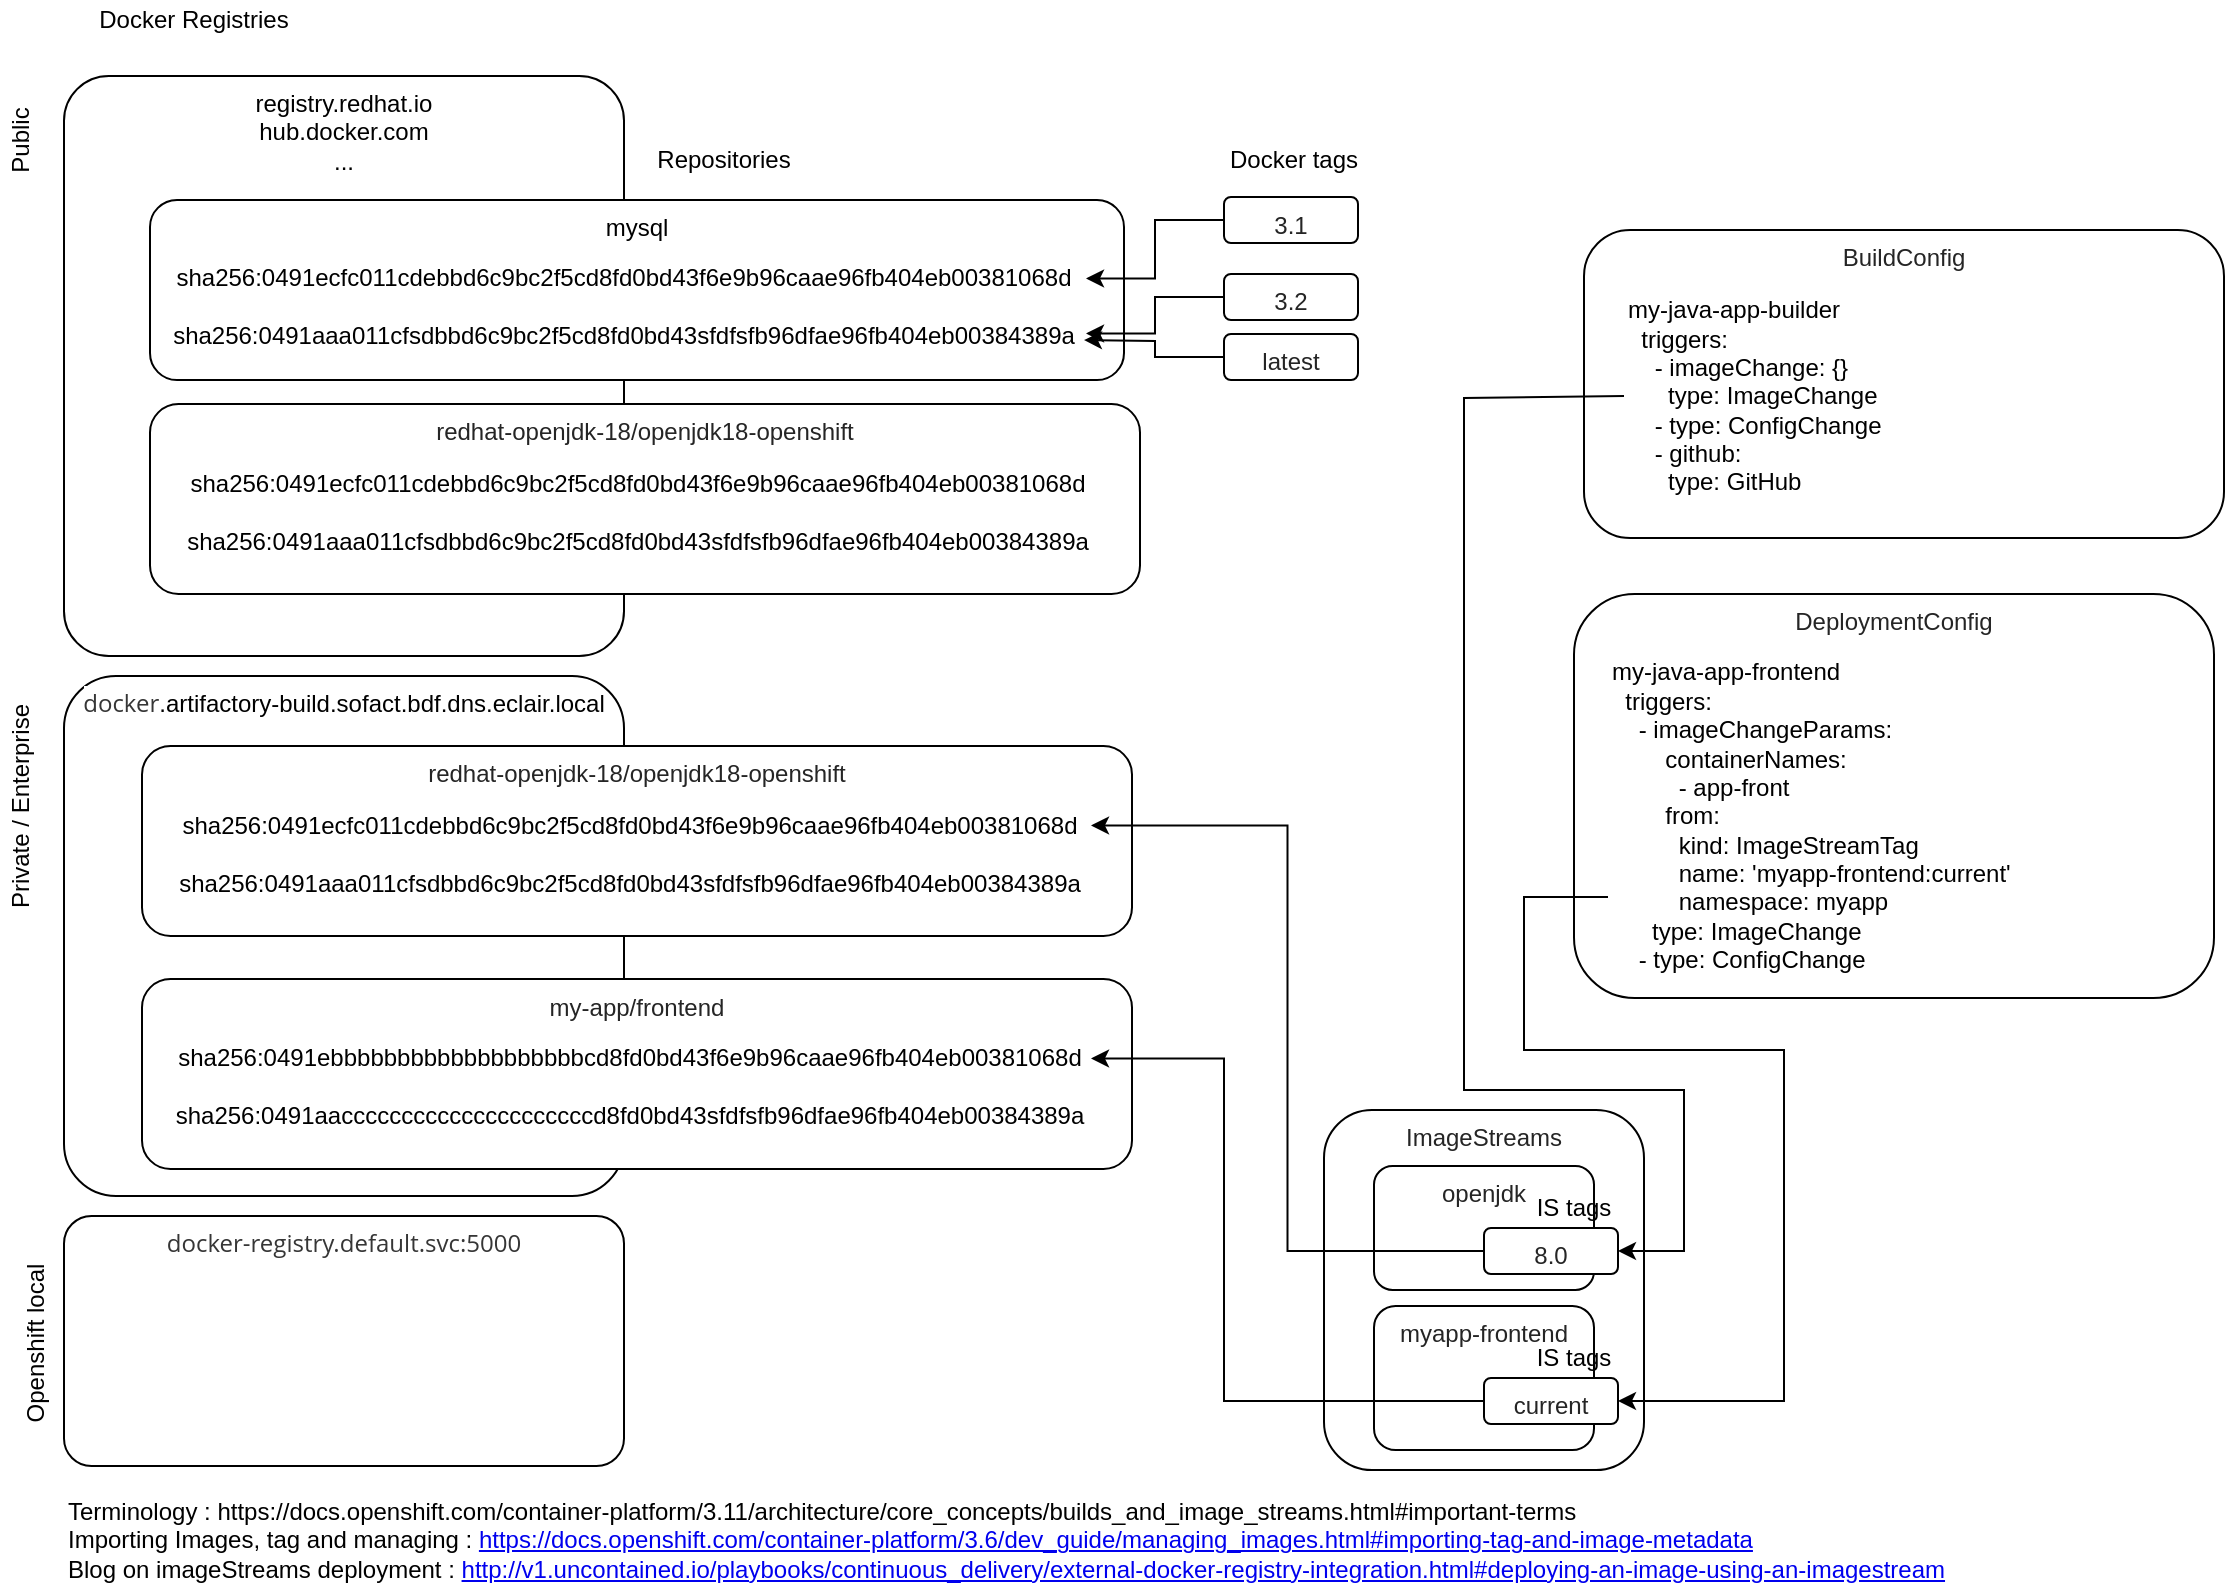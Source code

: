 <mxfile version="12.2.8" type="github" pages="1">
  <diagram id="a8CwkPIcEuNQbc7R8hkZ" name="Page-1">
    <mxGraphModel dx="1557" dy="945" grid="1" gridSize="10" guides="1" tooltips="1" connect="1" arrows="1" fold="1" page="1" pageScale="1" pageWidth="1169" pageHeight="827" math="0" shadow="0">
      <root>
        <mxCell id="0"/>
        <mxCell id="1" parent="0"/>
        <mxCell id="OPVTETl_E9zXA-LBTriH-1" value="Docker Registries" style="text;html=1;strokeColor=none;fillColor=none;align=center;verticalAlign=middle;whiteSpace=wrap;rounded=0;" parent="1" vertex="1">
          <mxGeometry x="40" y="15" width="130" height="20" as="geometry"/>
        </mxCell>
        <mxCell id="OPVTETl_E9zXA-LBTriH-2" value="registry.redhat.io&lt;br&gt;hub.docker.com&lt;br&gt;..." style="rounded=1;whiteSpace=wrap;html=1;verticalAlign=top;arcSize=8;" parent="1" vertex="1">
          <mxGeometry x="40" y="53" width="280" height="290" as="geometry"/>
        </mxCell>
        <mxCell id="OPVTETl_E9zXA-LBTriH-3" value="mysql" style="rounded=1;whiteSpace=wrap;html=1;verticalAlign=top;" parent="1" vertex="1">
          <mxGeometry x="83" y="115" width="487" height="90" as="geometry"/>
        </mxCell>
        <mxCell id="OPVTETl_E9zXA-LBTriH-4" value="Repositories" style="text;html=1;strokeColor=none;fillColor=none;align=center;verticalAlign=middle;whiteSpace=wrap;rounded=0;" parent="1" vertex="1">
          <mxGeometry x="350" y="85" width="40" height="20" as="geometry"/>
        </mxCell>
        <mxCell id="OPVTETl_E9zXA-LBTriH-5" value="&lt;span style=&quot;color: rgb(37 , 37 , 37) ; font-family: &amp;#34;red hat text&amp;#34; , &amp;#34;overpass&amp;#34; , &amp;#34;helvetica&amp;#34; , sans-serif ; text-align: left ; background-color: rgb(255 , 255 , 255)&quot;&gt;&lt;font style=&quot;font-size: 12px&quot;&gt;redhat-openjdk-18/openjdk18-openshift&lt;/font&gt;&lt;/span&gt;" style="rounded=1;whiteSpace=wrap;html=1;verticalAlign=top;" parent="1" vertex="1">
          <mxGeometry x="83" y="217" width="495" height="95" as="geometry"/>
        </mxCell>
        <mxCell id="OPVTETl_E9zXA-LBTriH-6" value="&lt;span style=&quot;color: rgb(54 , 54 , 54) ; font-family: &amp;#34;open sans&amp;#34; , &amp;#34;helvetica&amp;#34; , &amp;#34;arial&amp;#34; , sans-serif ; background-color: rgb(255 , 255 , 255)&quot;&gt;docker-registry.default.svc:5000&lt;/span&gt;" style="rounded=1;whiteSpace=wrap;html=1;verticalAlign=top;arcSize=11;" parent="1" vertex="1">
          <mxGeometry x="40" y="623" width="280" height="125" as="geometry"/>
        </mxCell>
        <mxCell id="OPVTETl_E9zXA-LBTriH-8" value="sha256:0491ecfc011cdebbd6c9bc2f5cd8fd0bd43f6e9b96caae96fb404eb00381068d&lt;br&gt;&lt;br&gt;sha256:0491aaa011cfsdbbd6c9bc2f5cd8fd0bd43sfdfsfb96dfae96fb404eb00384389a" style="text;html=1;strokeColor=none;fillColor=none;align=center;verticalAlign=middle;whiteSpace=wrap;rounded=0;" parent="1" vertex="1">
          <mxGeometry x="89" y="140.5" width="462" height="55" as="geometry"/>
        </mxCell>
        <mxCell id="OPVTETl_E9zXA-LBTriH-9" value="Docker tags" style="text;html=1;strokeColor=none;fillColor=none;align=center;verticalAlign=middle;whiteSpace=wrap;rounded=0;" parent="1" vertex="1">
          <mxGeometry x="620" y="85" width="70" height="20" as="geometry"/>
        </mxCell>
        <mxCell id="OPVTETl_E9zXA-LBTriH-18" style="edgeStyle=orthogonalEdgeStyle;rounded=0;orthogonalLoop=1;jettySize=auto;html=1;exitX=0;exitY=0.5;exitDx=0;exitDy=0;entryX=1;entryY=0.75;entryDx=0;entryDy=0;" parent="1" source="OPVTETl_E9zXA-LBTriH-11" target="OPVTETl_E9zXA-LBTriH-8" edge="1">
          <mxGeometry relative="1" as="geometry"/>
        </mxCell>
        <mxCell id="OPVTETl_E9zXA-LBTriH-11" value="&lt;span style=&quot;color: rgb(37 , 37 , 37) ; font-family: &amp;#34;red hat text&amp;#34; , &amp;#34;overpass&amp;#34; , &amp;#34;helvetica&amp;#34; , sans-serif ; text-align: left ; background-color: rgb(255 , 255 , 255)&quot;&gt;&lt;font style=&quot;font-size: 12px&quot;&gt;3.2&lt;/font&gt;&lt;/span&gt;" style="rounded=1;whiteSpace=wrap;html=1;verticalAlign=top;" parent="1" vertex="1">
          <mxGeometry x="620" y="152" width="67" height="23" as="geometry"/>
        </mxCell>
        <mxCell id="OPVTETl_E9zXA-LBTriH-19" style="edgeStyle=orthogonalEdgeStyle;rounded=0;orthogonalLoop=1;jettySize=auto;html=1;exitX=0;exitY=0.5;exitDx=0;exitDy=0;" parent="1" source="OPVTETl_E9zXA-LBTriH-12" edge="1">
          <mxGeometry relative="1" as="geometry">
            <mxPoint x="550" y="185" as="targetPoint"/>
          </mxGeometry>
        </mxCell>
        <mxCell id="OPVTETl_E9zXA-LBTriH-12" value="&lt;span style=&quot;color: rgb(37 , 37 , 37) ; font-family: &amp;#34;red hat text&amp;#34; , &amp;#34;overpass&amp;#34; , &amp;#34;helvetica&amp;#34; , sans-serif ; text-align: left ; background-color: rgb(255 , 255 , 255)&quot;&gt;&lt;font style=&quot;font-size: 12px&quot;&gt;latest&lt;/font&gt;&lt;/span&gt;" style="rounded=1;whiteSpace=wrap;html=1;verticalAlign=top;" parent="1" vertex="1">
          <mxGeometry x="620" y="182" width="67" height="23" as="geometry"/>
        </mxCell>
        <mxCell id="OPVTETl_E9zXA-LBTriH-16" style="edgeStyle=orthogonalEdgeStyle;rounded=0;orthogonalLoop=1;jettySize=auto;html=1;exitX=0;exitY=0.5;exitDx=0;exitDy=0;entryX=1;entryY=0.25;entryDx=0;entryDy=0;" parent="1" source="OPVTETl_E9zXA-LBTriH-13" target="OPVTETl_E9zXA-LBTriH-8" edge="1">
          <mxGeometry relative="1" as="geometry"/>
        </mxCell>
        <mxCell id="OPVTETl_E9zXA-LBTriH-13" value="&lt;span style=&quot;color: rgb(37 , 37 , 37) ; font-family: &amp;#34;red hat text&amp;#34; , &amp;#34;overpass&amp;#34; , &amp;#34;helvetica&amp;#34; , sans-serif ; text-align: left ; background-color: rgb(255 , 255 , 255)&quot;&gt;&lt;font style=&quot;font-size: 12px&quot;&gt;3.1&lt;/font&gt;&lt;/span&gt;" style="rounded=1;whiteSpace=wrap;html=1;verticalAlign=top;" parent="1" vertex="1">
          <mxGeometry x="620" y="113.5" width="67" height="23" as="geometry"/>
        </mxCell>
        <mxCell id="OPVTETl_E9zXA-LBTriH-20" value="sha256:0491ecfc011cdebbd6c9bc2f5cd8fd0bd43f6e9b96caae96fb404eb00381068d&lt;br&gt;&lt;br&gt;sha256:0491aaa011cfsdbbd6c9bc2f5cd8fd0bd43sfdfsfb96dfae96fb404eb00384389a" style="text;html=1;strokeColor=none;fillColor=none;align=center;verticalAlign=middle;whiteSpace=wrap;rounded=0;" parent="1" vertex="1">
          <mxGeometry x="95.5" y="243" width="462" height="55" as="geometry"/>
        </mxCell>
        <mxCell id="OPVTETl_E9zXA-LBTriH-23" value="Terminology :&amp;nbsp;https://docs.openshift.com/container-platform/3.11/architecture/core_concepts/builds_and_image_streams.html#important-terms&lt;br&gt;Importing Images, tag and managing :&amp;nbsp;&lt;a href=&quot;https://docs.openshift.com/container-platform/3.6/dev_guide/managing_images.html#importing-tag-and-image-metadata&quot;&gt;https://docs.openshift.com/container-platform/3.6/dev_guide/managing_images.html#importing-tag-and-image-metadata&lt;/a&gt;&lt;br&gt;Blog on imageStreams deployment :&amp;nbsp;&lt;a href=&quot;http://v1.uncontained.io/playbooks/continuous_delivery/external-docker-registry-integration.html#deploying-an-image-using-an-imagestream&quot;&gt;http://v1.uncontained.io/playbooks/continuous_delivery/external-docker-registry-integration.html#deploying-an-image-using-an-imagestream&lt;/a&gt;" style="text;html=1;strokeColor=none;fillColor=none;align=left;verticalAlign=middle;whiteSpace=wrap;rounded=0;" parent="1" vertex="1">
          <mxGeometry x="40" y="760" width="970" height="50" as="geometry"/>
        </mxCell>
        <mxCell id="jOVMpsddEvDCXo4RuR2k-1" value="&lt;span style=&quot;color: rgb(54 , 54 , 54) ; font-family: &amp;#34;open sans&amp;#34; , &amp;#34;helvetica&amp;#34; , &amp;#34;arial&amp;#34; , sans-serif ; background-color: rgb(255 , 255 , 255)&quot;&gt;docker&lt;/span&gt;.artifactory-build.sofact.bdf.dns.eclair.local" style="rounded=1;whiteSpace=wrap;html=1;verticalAlign=top;arcSize=10;" vertex="1" parent="1">
          <mxGeometry x="40" y="353" width="280" height="260" as="geometry"/>
        </mxCell>
        <mxCell id="jOVMpsddEvDCXo4RuR2k-2" value="Public" style="text;html=1;strokeColor=none;fillColor=none;align=center;verticalAlign=middle;whiteSpace=wrap;rounded=0;rotation=-90;" vertex="1" parent="1">
          <mxGeometry x="-10" y="75" width="57" height="20" as="geometry"/>
        </mxCell>
        <mxCell id="jOVMpsddEvDCXo4RuR2k-3" value="Private / Enterprise" style="text;html=1;strokeColor=none;fillColor=none;align=center;verticalAlign=middle;whiteSpace=wrap;rounded=0;rotation=-90;" vertex="1" parent="1">
          <mxGeometry x="-45" y="408" width="127" height="20" as="geometry"/>
        </mxCell>
        <mxCell id="jOVMpsddEvDCXo4RuR2k-4" value="Openshift local" style="text;html=1;strokeColor=none;fillColor=none;align=center;verticalAlign=middle;whiteSpace=wrap;rounded=0;rotation=-90;" vertex="1" parent="1">
          <mxGeometry x="-38" y="676.5" width="127" height="20" as="geometry"/>
        </mxCell>
        <mxCell id="jOVMpsddEvDCXo4RuR2k-7" value="&lt;span style=&quot;color: rgb(37 , 37 , 37) ; font-family: &amp;#34;red hat text&amp;#34; , &amp;#34;overpass&amp;#34; , &amp;#34;helvetica&amp;#34; , sans-serif ; text-align: left ; background-color: rgb(255 , 255 , 255)&quot;&gt;&lt;font style=&quot;font-size: 12px&quot;&gt;redhat-openjdk-18/openjdk18-openshift&lt;/font&gt;&lt;/span&gt;" style="rounded=1;whiteSpace=wrap;html=1;verticalAlign=top;" vertex="1" parent="1">
          <mxGeometry x="79" y="388" width="495" height="95" as="geometry"/>
        </mxCell>
        <mxCell id="jOVMpsddEvDCXo4RuR2k-8" value="sha256:0491ecfc011cdebbd6c9bc2f5cd8fd0bd43f6e9b96caae96fb404eb00381068d&lt;br&gt;&lt;br&gt;sha256:0491aaa011cfsdbbd6c9bc2f5cd8fd0bd43sfdfsfb96dfae96fb404eb00384389a" style="text;html=1;strokeColor=none;fillColor=none;align=center;verticalAlign=middle;whiteSpace=wrap;rounded=0;" vertex="1" parent="1">
          <mxGeometry x="91.5" y="414" width="462" height="55" as="geometry"/>
        </mxCell>
        <mxCell id="jOVMpsddEvDCXo4RuR2k-9" value="&lt;span style=&quot;color: rgb(37 , 37 , 37) ; font-family: &amp;#34;red hat text&amp;#34; , &amp;#34;overpass&amp;#34; , &amp;#34;helvetica&amp;#34; , sans-serif ; text-align: left ; background-color: rgb(255 , 255 , 255)&quot;&gt;&lt;font style=&quot;font-size: 12px&quot;&gt;my-app/frontend&lt;/font&gt;&lt;/span&gt;" style="rounded=1;whiteSpace=wrap;html=1;verticalAlign=top;" vertex="1" parent="1">
          <mxGeometry x="79" y="504.5" width="495" height="95" as="geometry"/>
        </mxCell>
        <mxCell id="jOVMpsddEvDCXo4RuR2k-10" value="sha256:0491ebbbbbbbbbbbbbbbbbbbcd8fd0bd43f6e9b96caae96fb404eb00381068d&lt;br&gt;&lt;br&gt;sha256:0491aacccccccccccccccccccccd8fd0bd43sfdfsfb96dfae96fb404eb00384389a" style="text;html=1;strokeColor=none;fillColor=none;align=center;verticalAlign=middle;whiteSpace=wrap;rounded=0;" vertex="1" parent="1">
          <mxGeometry x="91.5" y="530.5" width="462" height="55" as="geometry"/>
        </mxCell>
        <mxCell id="jOVMpsddEvDCXo4RuR2k-21" value="&lt;span style=&quot;color: rgb(37 , 37 , 37) ; font-family: &amp;#34;red hat text&amp;#34; , &amp;#34;overpass&amp;#34; , &amp;#34;helvetica&amp;#34; , sans-serif ; text-align: left ; background-color: rgb(255 , 255 , 255)&quot;&gt;&lt;font style=&quot;font-size: 12px&quot;&gt;ImageStreams&lt;/font&gt;&lt;/span&gt;" style="rounded=1;whiteSpace=wrap;html=1;verticalAlign=top;" vertex="1" parent="1">
          <mxGeometry x="670" y="570" width="160" height="180" as="geometry"/>
        </mxCell>
        <mxCell id="jOVMpsddEvDCXo4RuR2k-25" value="&lt;span style=&quot;color: rgb(37 , 37 , 37) ; font-family: &amp;#34;red hat text&amp;#34; , &amp;#34;overpass&amp;#34; , &amp;#34;helvetica&amp;#34; , sans-serif ; text-align: left ; background-color: rgb(255 , 255 , 255)&quot;&gt;&lt;font style=&quot;font-size: 12px&quot;&gt;openjdk&lt;/font&gt;&lt;/span&gt;" style="rounded=1;whiteSpace=wrap;html=1;verticalAlign=top;" vertex="1" parent="1">
          <mxGeometry x="695" y="598" width="110" height="62" as="geometry"/>
        </mxCell>
        <mxCell id="jOVMpsddEvDCXo4RuR2k-26" value="&lt;span style=&quot;color: rgb(37 , 37 , 37) ; font-family: &amp;#34;red hat text&amp;#34; , &amp;#34;overpass&amp;#34; , &amp;#34;helvetica&amp;#34; , sans-serif ; text-align: left ; background-color: rgb(255 , 255 , 255)&quot;&gt;&lt;font style=&quot;font-size: 12px&quot;&gt;myapp-frontend&lt;/font&gt;&lt;/span&gt;" style="rounded=1;whiteSpace=wrap;html=1;verticalAlign=top;" vertex="1" parent="1">
          <mxGeometry x="695" y="668" width="110" height="72" as="geometry"/>
        </mxCell>
        <mxCell id="jOVMpsddEvDCXo4RuR2k-31" style="edgeStyle=orthogonalEdgeStyle;rounded=0;orthogonalLoop=1;jettySize=auto;html=1;exitX=0;exitY=0.5;exitDx=0;exitDy=0;entryX=1;entryY=0.25;entryDx=0;entryDy=0;" edge="1" parent="1" source="jOVMpsddEvDCXo4RuR2k-27" target="jOVMpsddEvDCXo4RuR2k-8">
          <mxGeometry relative="1" as="geometry"/>
        </mxCell>
        <mxCell id="jOVMpsddEvDCXo4RuR2k-27" value="&lt;span style=&quot;color: rgb(37 , 37 , 37) ; font-family: &amp;#34;red hat text&amp;#34; , &amp;#34;overpass&amp;#34; , &amp;#34;helvetica&amp;#34; , sans-serif ; text-align: left ; background-color: rgb(255 , 255 , 255)&quot;&gt;&lt;font style=&quot;font-size: 12px&quot;&gt;8.0&lt;/font&gt;&lt;/span&gt;" style="rounded=1;whiteSpace=wrap;html=1;verticalAlign=top;" vertex="1" parent="1">
          <mxGeometry x="750" y="629" width="67" height="23" as="geometry"/>
        </mxCell>
        <mxCell id="jOVMpsddEvDCXo4RuR2k-28" value="IS tags" style="text;html=1;strokeColor=none;fillColor=none;align=center;verticalAlign=middle;whiteSpace=wrap;rounded=0;" vertex="1" parent="1">
          <mxGeometry x="760" y="609" width="70" height="20" as="geometry"/>
        </mxCell>
        <mxCell id="jOVMpsddEvDCXo4RuR2k-32" style="edgeStyle=orthogonalEdgeStyle;rounded=0;orthogonalLoop=1;jettySize=auto;html=1;exitX=0;exitY=0.5;exitDx=0;exitDy=0;entryX=1;entryY=0.25;entryDx=0;entryDy=0;" edge="1" parent="1" source="jOVMpsddEvDCXo4RuR2k-29" target="jOVMpsddEvDCXo4RuR2k-10">
          <mxGeometry relative="1" as="geometry">
            <Array as="points">
              <mxPoint x="620" y="715"/>
              <mxPoint x="620" y="544"/>
            </Array>
          </mxGeometry>
        </mxCell>
        <mxCell id="jOVMpsddEvDCXo4RuR2k-29" value="&lt;div style=&quot;text-align: left&quot;&gt;&lt;font color=&quot;#252525&quot; face=&quot;red hat text, overpass, helvetica, sans-serif&quot;&gt;&lt;span style=&quot;background-color: rgb(255 , 255 , 255)&quot;&gt;current&lt;/span&gt;&lt;/font&gt;&lt;/div&gt;" style="rounded=1;whiteSpace=wrap;html=1;verticalAlign=top;" vertex="1" parent="1">
          <mxGeometry x="750" y="704" width="67" height="23" as="geometry"/>
        </mxCell>
        <mxCell id="jOVMpsddEvDCXo4RuR2k-30" value="IS tags" style="text;html=1;strokeColor=none;fillColor=none;align=center;verticalAlign=middle;whiteSpace=wrap;rounded=0;" vertex="1" parent="1">
          <mxGeometry x="760" y="684" width="70" height="20" as="geometry"/>
        </mxCell>
        <mxCell id="jOVMpsddEvDCXo4RuR2k-33" value="" style="group" vertex="1" connectable="0" parent="1">
          <mxGeometry x="800" y="130" width="320" height="154" as="geometry"/>
        </mxCell>
        <mxCell id="OPVTETl_E9zXA-LBTriH-22" value="&lt;span style=&quot;color: rgb(37 , 37 , 37) ; font-family: &amp;#34;red hat text&amp;#34; , &amp;#34;overpass&amp;#34; , &amp;#34;helvetica&amp;#34; , sans-serif ; background-color: rgb(255 , 255 , 255)&quot;&gt;&lt;font style=&quot;font-size: 12px&quot;&gt;BuildConfig&lt;br&gt;&lt;/font&gt;&lt;/span&gt;" style="rounded=1;whiteSpace=wrap;html=1;verticalAlign=top;align=center;" parent="jOVMpsddEvDCXo4RuR2k-33" vertex="1">
          <mxGeometry width="320" height="154" as="geometry"/>
        </mxCell>
        <mxCell id="jOVMpsddEvDCXo4RuR2k-12" value="my-java-app-builder&lt;br&gt;&lt;div&gt;&amp;nbsp; triggers:&lt;/div&gt;&lt;div&gt;&amp;nbsp; &amp;nbsp; - imageChange: {}&lt;/div&gt;&lt;div&gt;&amp;nbsp; &amp;nbsp; &amp;nbsp; type: ImageChange&lt;/div&gt;&lt;div&gt;&amp;nbsp; &amp;nbsp; - type: ConfigChange&lt;/div&gt;&lt;div&gt;&amp;nbsp; &amp;nbsp; - github:&lt;/div&gt;&lt;div&gt;&lt;span&gt;&amp;nbsp; &amp;nbsp; &amp;nbsp; type: GitHub&lt;/span&gt;&lt;br&gt;&lt;/div&gt;" style="text;html=1;strokeColor=none;fillColor=none;align=left;verticalAlign=middle;whiteSpace=wrap;rounded=0;" vertex="1" parent="jOVMpsddEvDCXo4RuR2k-33">
          <mxGeometry x="20" y="29" width="240" height="108" as="geometry"/>
        </mxCell>
        <mxCell id="jOVMpsddEvDCXo4RuR2k-35" value="" style="group" vertex="1" connectable="0" parent="1">
          <mxGeometry x="795" y="312" width="320" height="202" as="geometry"/>
        </mxCell>
        <mxCell id="OPVTETl_E9zXA-LBTriH-21" value="&lt;span style=&quot;color: rgb(37 , 37 , 37) ; font-family: &amp;#34;red hat text&amp;#34; , &amp;#34;overpass&amp;#34; , &amp;#34;helvetica&amp;#34; , sans-serif ; text-align: left ; background-color: rgb(255 , 255 , 255)&quot;&gt;&lt;font style=&quot;font-size: 12px&quot;&gt;DeploymentConfig&lt;/font&gt;&lt;/span&gt;" style="rounded=1;whiteSpace=wrap;html=1;verticalAlign=top;" parent="jOVMpsddEvDCXo4RuR2k-35" vertex="1">
          <mxGeometry width="320" height="202" as="geometry"/>
        </mxCell>
        <mxCell id="jOVMpsddEvDCXo4RuR2k-34" value="my-java-app-frontend&lt;br&gt;&lt;div&gt;&lt;div&gt;&amp;nbsp; triggers:&lt;/div&gt;&lt;div&gt;&amp;nbsp; &amp;nbsp; - imageChangeParams:&lt;/div&gt;&lt;div&gt;&lt;span&gt;&amp;nbsp; &amp;nbsp; &amp;nbsp; &amp;nbsp; containerNames:&lt;/span&gt;&lt;br&gt;&lt;/div&gt;&lt;div&gt;&amp;nbsp; &amp;nbsp; &amp;nbsp; &amp;nbsp; &amp;nbsp; - app-front&lt;/div&gt;&lt;div&gt;&amp;nbsp; &amp;nbsp; &amp;nbsp; &amp;nbsp; from:&lt;/div&gt;&lt;div&gt;&amp;nbsp; &amp;nbsp; &amp;nbsp; &amp;nbsp; &amp;nbsp; kind: ImageStreamTag&lt;/div&gt;&lt;div&gt;&amp;nbsp; &amp;nbsp; &amp;nbsp; &amp;nbsp; &amp;nbsp; name: &#39;myapp-frontend:current&#39;&lt;/div&gt;&lt;div&gt;&amp;nbsp; &amp;nbsp; &amp;nbsp; &amp;nbsp; &amp;nbsp; namespace: myapp&lt;/div&gt;&lt;div&gt;&amp;nbsp; &amp;nbsp; &amp;nbsp; type: ImageChange&lt;/div&gt;&lt;div&gt;&amp;nbsp; &amp;nbsp; - type: ConfigChange&lt;/div&gt;&lt;/div&gt;" style="text;html=1;strokeColor=none;fillColor=none;align=left;verticalAlign=middle;whiteSpace=wrap;rounded=0;" vertex="1" parent="jOVMpsddEvDCXo4RuR2k-35">
          <mxGeometry x="17" y="30" width="293" height="162" as="geometry"/>
        </mxCell>
        <mxCell id="jOVMpsddEvDCXo4RuR2k-36" style="edgeStyle=orthogonalEdgeStyle;rounded=0;orthogonalLoop=1;jettySize=auto;html=1;exitX=0;exitY=0.5;exitDx=0;exitDy=0;entryX=1;entryY=0.5;entryDx=0;entryDy=0;" edge="1" parent="1" source="jOVMpsddEvDCXo4RuR2k-12" target="jOVMpsddEvDCXo4RuR2k-27">
          <mxGeometry relative="1" as="geometry">
            <Array as="points">
              <mxPoint x="740" y="214"/>
              <mxPoint x="740" y="560"/>
              <mxPoint x="850" y="560"/>
              <mxPoint x="850" y="640"/>
            </Array>
          </mxGeometry>
        </mxCell>
        <mxCell id="jOVMpsddEvDCXo4RuR2k-37" style="edgeStyle=orthogonalEdgeStyle;rounded=0;orthogonalLoop=1;jettySize=auto;html=1;exitX=0;exitY=0.75;exitDx=0;exitDy=0;entryX=1;entryY=0.5;entryDx=0;entryDy=0;" edge="1" parent="1" source="jOVMpsddEvDCXo4RuR2k-34" target="jOVMpsddEvDCXo4RuR2k-29">
          <mxGeometry relative="1" as="geometry">
            <Array as="points">
              <mxPoint x="770" y="463"/>
              <mxPoint x="770" y="540"/>
              <mxPoint x="900" y="540"/>
              <mxPoint x="900" y="715"/>
            </Array>
          </mxGeometry>
        </mxCell>
      </root>
    </mxGraphModel>
  </diagram>
</mxfile>
